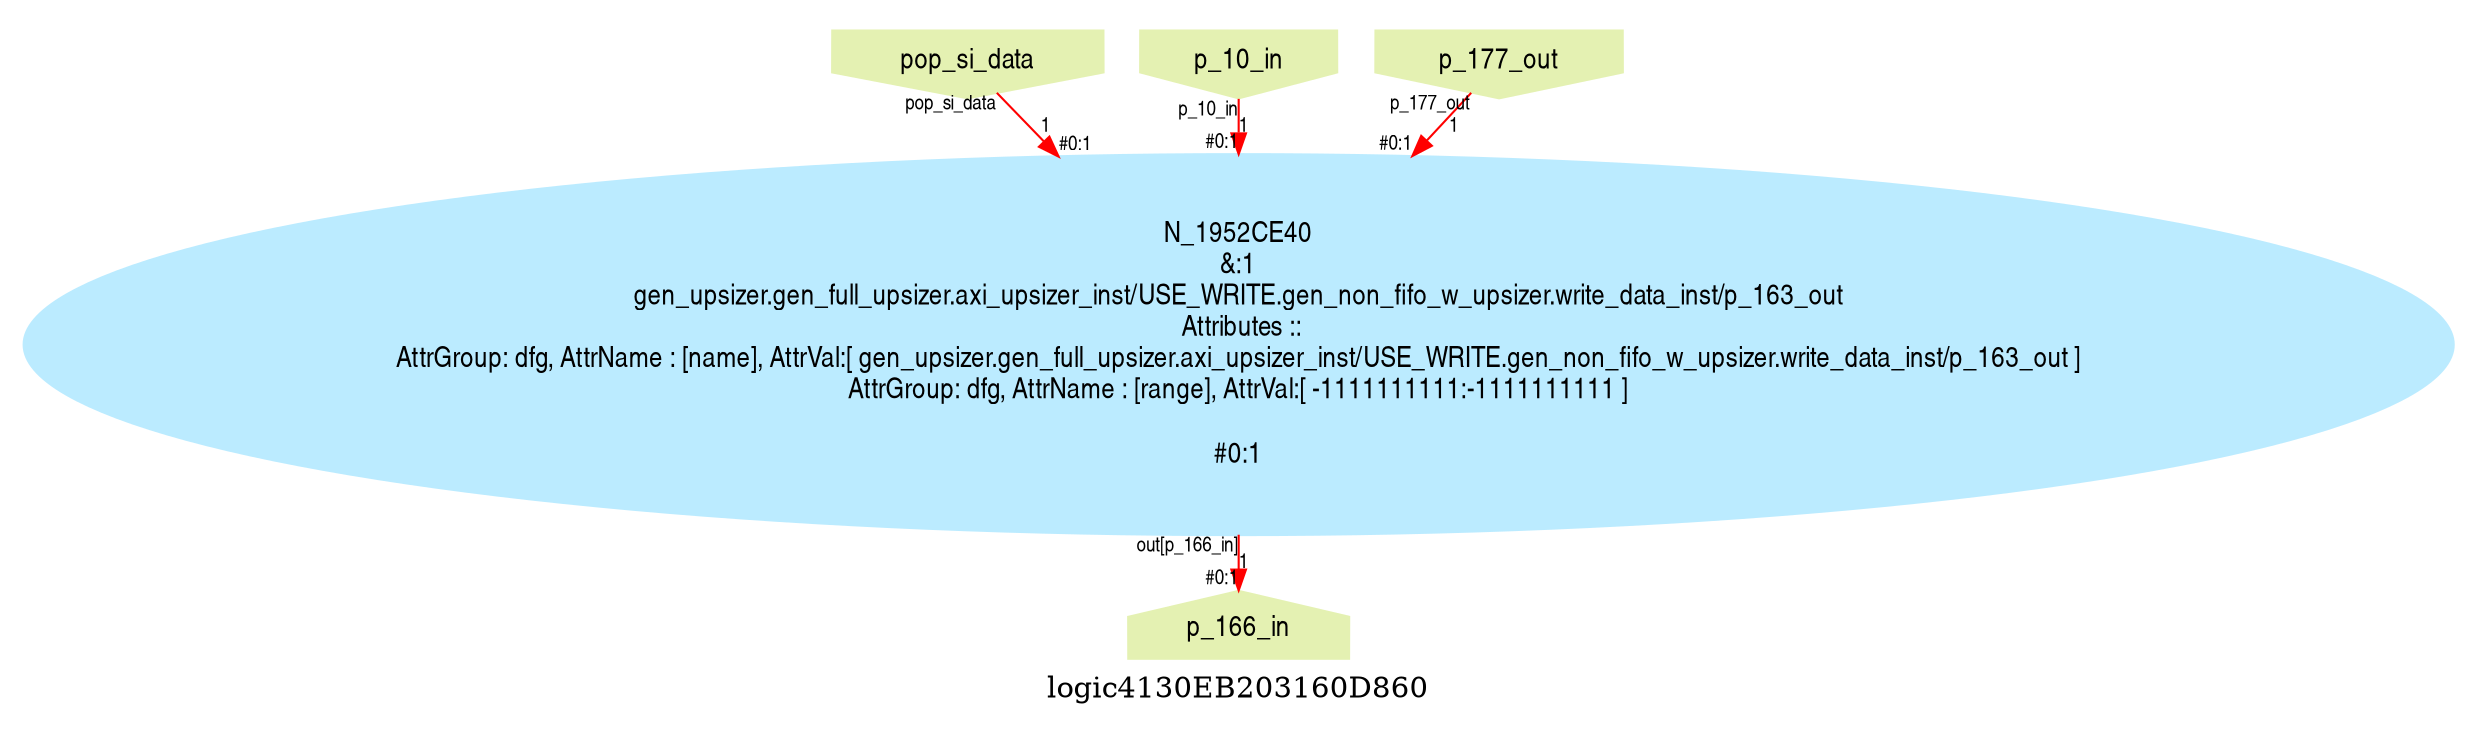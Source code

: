 digraph logic4130EB203160D860 {
graph [label="logic4130EB203160D860", margin="0.1,0.1", size="100,100", ranksep=0.1, splines=true];
node [style=filled, color="#ffee80", fontname=helveticanarrow];
edge [color="#ff0000", fontsize=10, fontname=helveticanarrow];
{ rank = source;logic4130EB203160D860_pop_si_data [label="pop_si_data", shape=invhouse, color="#e4f1b2"];
logic4130EB203160D860_p_10_in [label="p_10_in", shape=invhouse, color="#e4f1b2"];
logic4130EB203160D860_p_177_out [label="p_177_out", shape=invhouse, color="#e4f1b2"];
}
{ rank = sink;logic4130EB203160D860_p_166_in [label="p_166_in", shape=house, color="#e4f1b2"];
}
N_1952CE40 [label="N_1952CE40\n&:1\ngen_upsizer.gen_full_upsizer.axi_upsizer_inst/USE_WRITE.gen_non_fifo_w_upsizer.write_data_inst/p_163_out\n Attributes ::\nAttrGroup: dfg, AttrName : [name], AttrVal:[ gen_upsizer.gen_full_upsizer.axi_upsizer_inst/USE_WRITE.gen_non_fifo_w_upsizer.write_data_inst/p_163_out ]\nAttrGroup: dfg, AttrName : [range], AttrVal:[ -1111111111:-1111111111 ]\n\n#0:1\n", color="#bbebff"];
logic4130EB203160D860_pop_si_data -> N_1952CE40 [label="1", taillabel=<pop_si_data>, headlabel=<P_5D79870>, headlabel=<#0:1>];
logic4130EB203160D860_p_10_in -> N_1952CE40 [label="1", taillabel=<p_10_in>, headlabel=<B>, headlabel=<#0:1>];
logic4130EB203160D860_p_177_out -> N_1952CE40 [label="1", taillabel=<p_177_out>, headlabel=<A>, headlabel=<#0:1>];
N_1952CE40 -> logic4130EB203160D860_p_166_in [label="1", taillabel=<out[p_166_in]>, headlabel=<p_166_in>, headlabel=<#0:1>];
}
